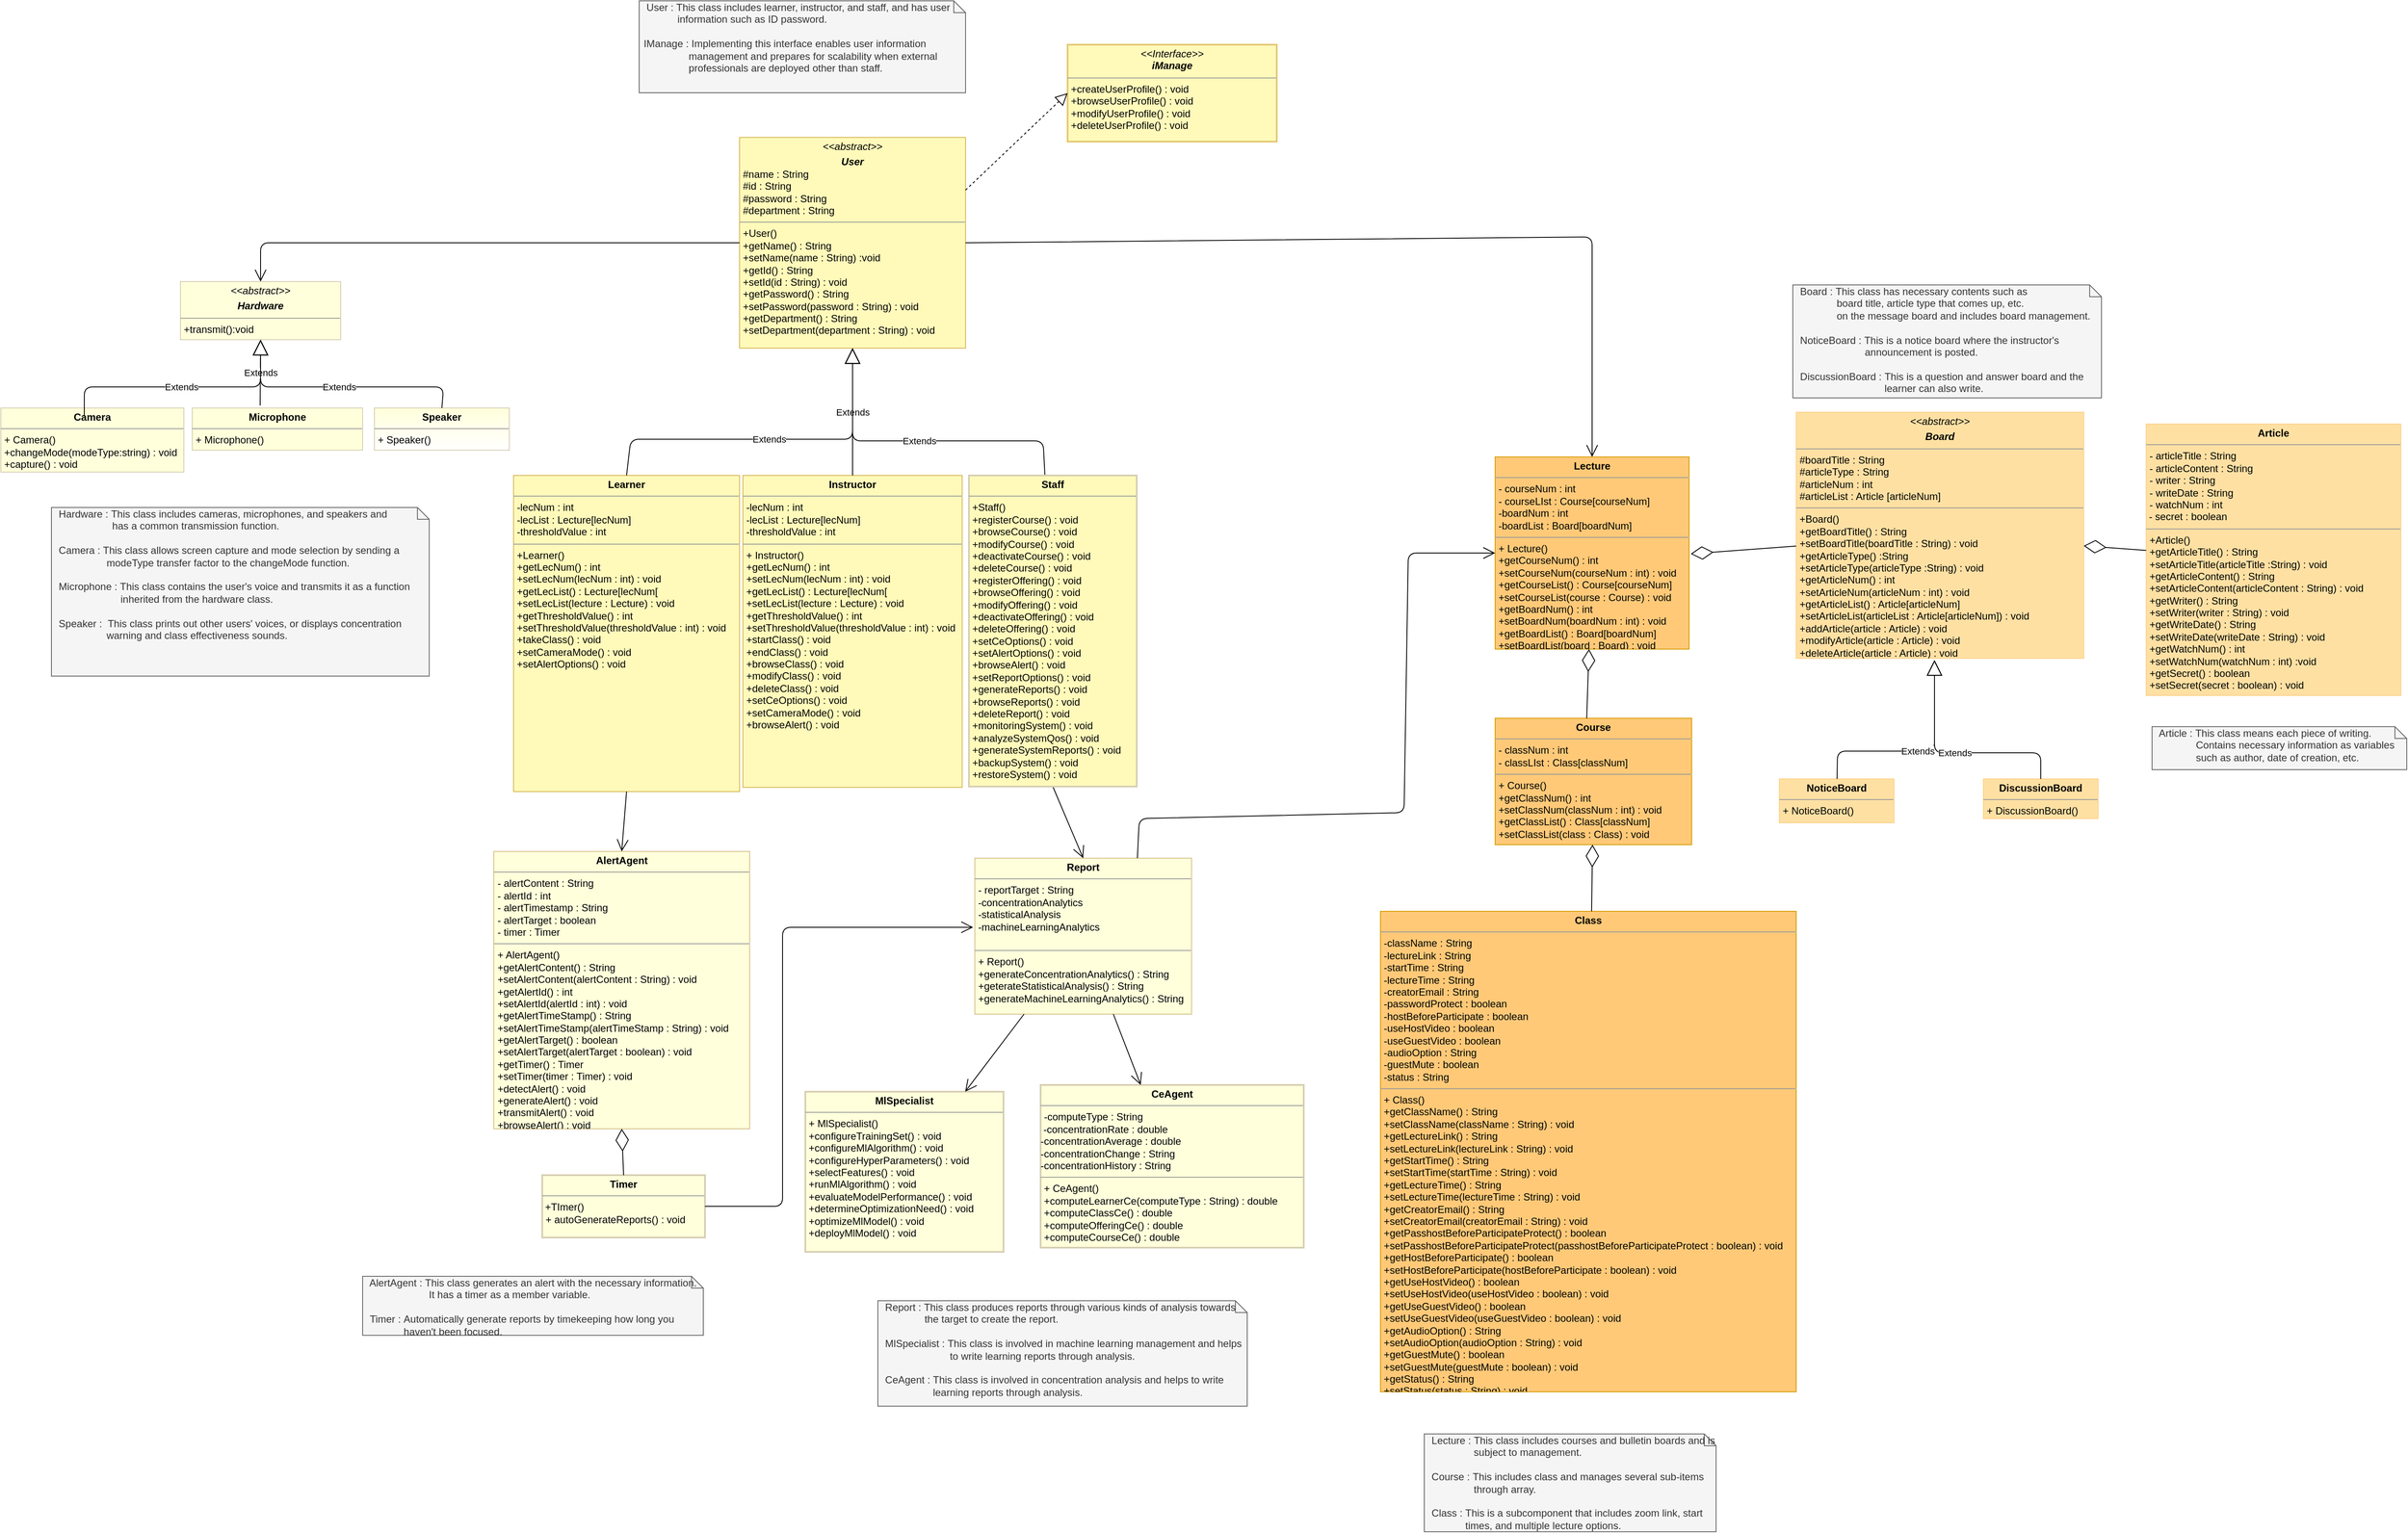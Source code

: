 <mxfile version="13.7.5" type="github">
  <diagram id="C5RBs43oDa-KdzZeNtuy" name="Page-1">
    <mxGraphModel dx="1613" dy="835" grid="0" gridSize="10" guides="1" tooltips="1" connect="1" arrows="1" fold="1" page="0" pageScale="1" pageWidth="827" pageHeight="1169" math="0" shadow="0">
      <root>
        <mxCell id="WIyWlLk6GJQsqaUBKTNV-0" />
        <mxCell id="WIyWlLk6GJQsqaUBKTNV-1" parent="WIyWlLk6GJQsqaUBKTNV-0" />
        <mxCell id="zkfFHV4jXpPFQw0GAbJ--16" value="" style="endArrow=block;endSize=10;endFill=0;shadow=0;strokeWidth=1;rounded=0;edgeStyle=elbowEdgeStyle;elbow=vertical;" parent="WIyWlLk6GJQsqaUBKTNV-1" edge="1">
          <mxGeometry width="160" relative="1" as="geometry">
            <mxPoint x="210" y="373" as="sourcePoint" />
            <mxPoint x="300" y="258" as="targetPoint" />
          </mxGeometry>
        </mxCell>
        <mxCell id="x_yw0JGO0CKYukrU0RF4-1" value="&lt;p style=&quot;margin: 0px ; margin-top: 4px ; text-align: center&quot;&gt;&lt;b&gt;Learner&lt;/b&gt;&lt;/p&gt;&lt;hr size=&quot;1&quot;&gt;&lt;p style=&quot;margin: 0px ; margin-left: 4px&quot;&gt;-lecNum : int&lt;/p&gt;&lt;p style=&quot;margin: 0px ; margin-left: 4px&quot;&gt;-lecList : Lecture[lecNum]&lt;/p&gt;&lt;p style=&quot;margin: 0px ; margin-left: 4px&quot;&gt;-thresholdValue : int&lt;br&gt;&lt;/p&gt;&lt;hr size=&quot;1&quot;&gt;&lt;p style=&quot;margin: 0px ; margin-left: 4px&quot;&gt;+Learner()&lt;/p&gt;&lt;p style=&quot;margin: 0px ; margin-left: 4px&quot;&gt;+getLecNum() : int&lt;/p&gt;&lt;p style=&quot;margin: 0px ; margin-left: 4px&quot;&gt;+setLecNum(lecNum : int) : void&lt;/p&gt;&lt;p style=&quot;margin: 0px ; margin-left: 4px&quot;&gt;+getLecList() : Lecture[lecNum[&lt;/p&gt;&lt;p style=&quot;margin: 0px ; margin-left: 4px&quot;&gt;+setLecList(lecture : Lecture) : void&lt;/p&gt;&lt;p style=&quot;margin: 0px 0px 0px 4px&quot;&gt;+getThresholdValue() : int&lt;/p&gt;&lt;p style=&quot;margin: 0px 0px 0px 4px&quot;&gt;+setThresholdValue(thresholdValue : int) : void&lt;/p&gt;&lt;p style=&quot;margin: 0px 0px 0px 4px&quot;&gt;+takeClass() : void&lt;/p&gt;&lt;p style=&quot;margin: 0px 0px 0px 4px&quot;&gt;+setCameraMode() : void&lt;/p&gt;&lt;p style=&quot;margin: 0px 0px 0px 4px&quot;&gt;+setAlertOptions() : void&lt;/p&gt;&lt;p style=&quot;margin: 0px 0px 0px 4px&quot;&gt;&lt;br&gt;&lt;/p&gt;" style="verticalAlign=top;align=left;overflow=fill;fontSize=12;fontFamily=Helvetica;html=1;strokeColor=#d6b656;fillColor=#FFFABA;" parent="WIyWlLk6GJQsqaUBKTNV-1" vertex="1">
          <mxGeometry x="-166" y="223" width="268" height="375" as="geometry" />
        </mxCell>
        <mxCell id="x_yw0JGO0CKYukrU0RF4-2" value="&lt;p style=&quot;margin: 0px ; margin-top: 4px ; text-align: center&quot;&gt;&lt;b&gt;Instructor&lt;/b&gt;&lt;/p&gt;&lt;hr size=&quot;1&quot;&gt;&lt;p style=&quot;margin: 0px 0px 0px 4px&quot;&gt;-lecNum : int&lt;/p&gt;&lt;p style=&quot;margin: 0px ; margin-left: 4px&quot;&gt;&lt;span&gt;-lecList : Lecture[lecNum]&lt;/span&gt;&lt;/p&gt;&lt;p style=&quot;margin: 0px ; margin-left: 4px&quot;&gt;&lt;span&gt;-thresholdValue : int&lt;/span&gt;&lt;br&gt;&lt;/p&gt;&lt;hr size=&quot;1&quot;&gt;&lt;p style=&quot;margin: 0px ; margin-left: 4px&quot;&gt;+ Instructor()&lt;/p&gt;&lt;p style=&quot;margin: 0px 0px 0px 4px&quot;&gt;+getLecNum() : int&lt;/p&gt;&lt;p style=&quot;margin: 0px 0px 0px 4px&quot;&gt;+setLecNum(lecNum : int) : void&lt;/p&gt;&lt;p style=&quot;margin: 0px 0px 0px 4px&quot;&gt;+getLecList() : Lecture[lecNum[&lt;/p&gt;&lt;p style=&quot;margin: 0px 0px 0px 4px&quot;&gt;+setLecList(lecture : Lecture) : void&lt;/p&gt;&lt;p style=&quot;margin: 0px 0px 0px 4px&quot;&gt;+getThresholdValue() : int&lt;/p&gt;&lt;p style=&quot;margin: 0px 0px 0px 4px&quot;&gt;+setThresholdValue(thresholdValue : int) : void&lt;/p&gt;&lt;p style=&quot;margin: 0px 0px 0px 4px&quot;&gt;+startClass() : void&lt;/p&gt;&lt;p style=&quot;margin: 0px 0px 0px 4px&quot;&gt;+endClass() : void&lt;/p&gt;&lt;p style=&quot;margin: 0px 0px 0px 4px&quot;&gt;+browseClass() : void&lt;/p&gt;&lt;p style=&quot;margin: 0px 0px 0px 4px&quot;&gt;+modifyClass() : void&lt;/p&gt;&lt;p style=&quot;margin: 0px 0px 0px 4px&quot;&gt;+deleteClass() : void&lt;/p&gt;&lt;p style=&quot;margin: 0px 0px 0px 4px&quot;&gt;+setCeOptions() : void&lt;/p&gt;&lt;p style=&quot;margin: 0px 0px 0px 4px&quot;&gt;+setCameraMode() : void&lt;/p&gt;&lt;p style=&quot;margin: 0px 0px 0px 4px&quot;&gt;+browseAlert() : void&lt;/p&gt;" style="verticalAlign=top;align=left;overflow=fill;fontSize=12;fontFamily=Helvetica;html=1;strokeColor=#d6b656;fillColor=#FFFABA;" parent="WIyWlLk6GJQsqaUBKTNV-1" vertex="1">
          <mxGeometry x="106" y="223" width="260" height="370" as="geometry" />
        </mxCell>
        <mxCell id="x_yw0JGO0CKYukrU0RF4-4" value="&lt;p style=&quot;margin: 0px ; margin-top: 4px ; text-align: center&quot;&gt;&lt;i&gt;&amp;lt;&amp;lt;abstract&amp;gt;&amp;gt;&lt;/i&gt;&lt;/p&gt;&lt;p style=&quot;margin: 0px ; margin-top: 4px ; text-align: center&quot;&gt;&lt;b&gt;&lt;i&gt;User&lt;/i&gt;&lt;/b&gt;&lt;/p&gt;&lt;p style=&quot;margin: 0px ; margin-left: 4px&quot;&gt;#name : String&lt;/p&gt;&lt;p style=&quot;margin: 0px ; margin-left: 4px&quot;&gt;#id : String&lt;/p&gt;&lt;p style=&quot;margin: 0px ; margin-left: 4px&quot;&gt;#password : String&lt;/p&gt;&lt;p style=&quot;margin: 0px ; margin-left: 4px&quot;&gt;#department : String&lt;br&gt;&lt;/p&gt;&lt;hr size=&quot;1&quot;&gt;&lt;p style=&quot;margin: 0px ; margin-left: 4px&quot;&gt;+User()&lt;/p&gt;&lt;p style=&quot;margin: 0px ; margin-left: 4px&quot;&gt;+getName() : String&lt;/p&gt;&lt;p style=&quot;margin: 0px ; margin-left: 4px&quot;&gt;+setName(name : String) :void&lt;/p&gt;&lt;p style=&quot;margin: 0px ; margin-left: 4px&quot;&gt;+getId() : String&lt;/p&gt;&lt;p style=&quot;margin: 0px ; margin-left: 4px&quot;&gt;+setId(id : String) : void&lt;/p&gt;&lt;p style=&quot;margin: 0px ; margin-left: 4px&quot;&gt;+getPassword() : String&lt;/p&gt;&lt;p style=&quot;margin: 0px ; margin-left: 4px&quot;&gt;+setPassword(password : String) : void&lt;/p&gt;&lt;p style=&quot;margin: 0px ; margin-left: 4px&quot;&gt;+getDepartment() : String&lt;/p&gt;&lt;p style=&quot;margin: 0px ; margin-left: 4px&quot;&gt;+setDepartment(department : String) : void&lt;/p&gt;&lt;p style=&quot;margin: 0px ; margin-left: 4px&quot;&gt;&lt;br&gt;&lt;/p&gt;&lt;p style=&quot;margin: 0px ; margin-left: 4px&quot;&gt;&lt;br&gt;&lt;/p&gt;" style="verticalAlign=top;align=left;overflow=fill;fontSize=12;fontFamily=Helvetica;html=1;strokeColor=#d6b656;fillColor=#FFFABA;" parent="WIyWlLk6GJQsqaUBKTNV-1" vertex="1">
          <mxGeometry x="102" y="-178" width="268" height="250" as="geometry" />
        </mxCell>
        <mxCell id="x_yw0JGO0CKYukrU0RF4-10" value="&lt;p style=&quot;margin: 0px ; margin-top: 4px ; text-align: center&quot;&gt;&lt;b&gt;Course&lt;/b&gt;&lt;/p&gt;&lt;hr size=&quot;1&quot;&gt;&lt;p style=&quot;margin: 0px 0px 0px 4px&quot;&gt;- classNum : int&lt;/p&gt;&lt;p style=&quot;margin: 0px 0px 0px 4px&quot;&gt;- classLIst : Class[classNum]&lt;/p&gt;&lt;hr size=&quot;1&quot;&gt;&lt;p style=&quot;margin: 0px ; margin-left: 4px&quot;&gt;+ Course()&lt;/p&gt;&lt;p style=&quot;margin: 0px 0px 0px 4px&quot;&gt;+getClassNum() : int&lt;/p&gt;&lt;p style=&quot;margin: 0px 0px 0px 4px&quot;&gt;+setClassNum(classNum : int) : void&lt;/p&gt;&lt;p style=&quot;margin: 0px 0px 0px 4px&quot;&gt;+getClassList() : Class[classNum]&lt;/p&gt;&lt;p style=&quot;margin: 0px 0px 0px 4px&quot;&gt;+setClassList(class : Class) : void&lt;/p&gt;" style="verticalAlign=top;align=left;overflow=fill;fontSize=12;fontFamily=Helvetica;html=1;strokeColor=#d79b00;fillColor=#FFC978;" parent="WIyWlLk6GJQsqaUBKTNV-1" vertex="1">
          <mxGeometry x="998" y="511" width="233" height="150" as="geometry" />
        </mxCell>
        <mxCell id="x_yw0JGO0CKYukrU0RF4-12" value="&lt;p style=&quot;margin: 0px ; margin-top: 4px ; text-align: center&quot;&gt;&lt;b&gt;Class&lt;/b&gt;&lt;/p&gt;&lt;hr size=&quot;1&quot;&gt;&lt;p style=&quot;margin: 0px ; margin-left: 4px&quot;&gt;-className : String&lt;/p&gt;&lt;p style=&quot;margin: 0px ; margin-left: 4px&quot;&gt;-lectureLink : String&lt;/p&gt;&lt;p style=&quot;margin: 0px ; margin-left: 4px&quot;&gt;-startTime : String&lt;/p&gt;&lt;p style=&quot;margin: 0px ; margin-left: 4px&quot;&gt;-lectureTime : String&lt;/p&gt;&lt;p style=&quot;margin: 0px ; margin-left: 4px&quot;&gt;-creatorEmail : String&lt;/p&gt;&lt;p style=&quot;margin: 0px ; margin-left: 4px&quot;&gt;-passwordProtect : boolean&lt;/p&gt;&lt;p style=&quot;margin: 0px ; margin-left: 4px&quot;&gt;-hostBeforeParticipate : boolean&lt;/p&gt;&lt;p style=&quot;margin: 0px ; margin-left: 4px&quot;&gt;-useHostVideo : boolean&lt;/p&gt;&lt;p style=&quot;margin: 0px ; margin-left: 4px&quot;&gt;-useGuestVideo : boolean&lt;/p&gt;&lt;p style=&quot;margin: 0px ; margin-left: 4px&quot;&gt;-audioOption : String&lt;/p&gt;&lt;p style=&quot;margin: 0px ; margin-left: 4px&quot;&gt;-guestMute : boolean&lt;/p&gt;&lt;p style=&quot;margin: 0px ; margin-left: 4px&quot;&gt;-status : String&lt;/p&gt;&lt;hr size=&quot;1&quot;&gt;&lt;p style=&quot;margin: 0px ; margin-left: 4px&quot;&gt;+ Class()&lt;/p&gt;&lt;p style=&quot;margin: 0px ; margin-left: 4px&quot;&gt;+getClassName() : String&lt;/p&gt;&lt;p style=&quot;margin: 0px ; margin-left: 4px&quot;&gt;+setClassName(className : String) : void&lt;/p&gt;&lt;p style=&quot;margin: 0px ; margin-left: 4px&quot;&gt;+getLectureLink() : String&lt;/p&gt;&lt;p style=&quot;margin: 0px ; margin-left: 4px&quot;&gt;+setLectureLink(lectureLink : String) : void&lt;/p&gt;&lt;p style=&quot;margin: 0px ; margin-left: 4px&quot;&gt;+getStartTime() : String&lt;/p&gt;&lt;p style=&quot;margin: 0px ; margin-left: 4px&quot;&gt;+setStartTime(startTime : String) : void&lt;/p&gt;&lt;p style=&quot;margin: 0px ; margin-left: 4px&quot;&gt;+getLectureTime() : String&lt;/p&gt;&lt;p style=&quot;margin: 0px ; margin-left: 4px&quot;&gt;+setLectureTime(lectureTime : String) : void&lt;/p&gt;&lt;p style=&quot;margin: 0px ; margin-left: 4px&quot;&gt;+getCreatorEmail() : String&lt;/p&gt;&lt;p style=&quot;margin: 0px ; margin-left: 4px&quot;&gt;+setCreatorEmail(creatorEmail : String) : void&lt;/p&gt;&lt;p style=&quot;margin: 0px ; margin-left: 4px&quot;&gt;+getPasshostBeforeParticipateProtect() : boolean&lt;/p&gt;&lt;p style=&quot;margin: 0px ; margin-left: 4px&quot;&gt;+setPasshostBeforeParticipateProtect(passhostBeforeParticipateProtect : boolean) : void&lt;/p&gt;&lt;p style=&quot;margin: 0px ; margin-left: 4px&quot;&gt;+getHostBeforeParticipate() : boolean&lt;/p&gt;&lt;p style=&quot;margin: 0px ; margin-left: 4px&quot;&gt;+setHostBeforeParticipate(hostBeforeParticipate : boolean) : void&lt;/p&gt;&lt;p style=&quot;margin: 0px ; margin-left: 4px&quot;&gt;+getUseHostVideo() : boolean&lt;/p&gt;&lt;p style=&quot;margin: 0px ; margin-left: 4px&quot;&gt;+setUseHostVideo(useHostVideo : boolean) : void&lt;/p&gt;&lt;p style=&quot;margin: 0px ; margin-left: 4px&quot;&gt;+getUseGuestVideo() : boolean&lt;/p&gt;&lt;p style=&quot;margin: 0px ; margin-left: 4px&quot;&gt;+setUseGuestVideo(useGuestVideo : boolean) : void&lt;/p&gt;&lt;p style=&quot;margin: 0px ; margin-left: 4px&quot;&gt;+getAudioOption() : String&lt;/p&gt;&lt;p style=&quot;margin: 0px ; margin-left: 4px&quot;&gt;+setAudioOption(audioOption : String) : void&lt;/p&gt;&lt;p style=&quot;margin: 0px ; margin-left: 4px&quot;&gt;+getGuestMute() : boolean&lt;/p&gt;&lt;p style=&quot;margin: 0px ; margin-left: 4px&quot;&gt;+setGuestMute(guestMute : boolean) : void&lt;/p&gt;&lt;p style=&quot;margin: 0px ; margin-left: 4px&quot;&gt;+getStatus() : String&lt;/p&gt;&lt;p style=&quot;margin: 0px ; margin-left: 4px&quot;&gt;+setStatus(status : String) : void&lt;/p&gt;&lt;p style=&quot;margin: 0px 0px 0px 4px&quot;&gt;&lt;br&gt;&lt;/p&gt;" style="verticalAlign=top;align=left;overflow=fill;fontSize=12;fontFamily=Helvetica;html=1;strokeColor=#d79b00;fillColor=#FFC978;" parent="WIyWlLk6GJQsqaUBKTNV-1" vertex="1">
          <mxGeometry x="862" y="740" width="493" height="570" as="geometry" />
        </mxCell>
        <mxCell id="x_yw0JGO0CKYukrU0RF4-18" value="&lt;p style=&quot;margin: 0px ; margin-top: 4px ; text-align: center&quot;&gt;&lt;i&gt;&amp;lt;&amp;lt;abstract&amp;gt;&amp;gt;&lt;/i&gt;&lt;i&gt;&lt;br&gt;&lt;/i&gt;&lt;/p&gt;&lt;p style=&quot;margin: 0px ; margin-top: 4px ; text-align: center&quot;&gt;&lt;b&gt;&lt;i&gt;Hardware&lt;/i&gt;&lt;/b&gt;&lt;/p&gt;&lt;hr size=&quot;1&quot;&gt;&lt;p style=&quot;margin: 0px ; margin-left: 4px&quot;&gt;+transmit():void&lt;br&gt;&lt;/p&gt;" style="verticalAlign=top;align=left;overflow=fill;fontSize=12;fontFamily=Helvetica;html=1;strokeColor=#D6CEB2;fillColor=#FFFFDB;" parent="WIyWlLk6GJQsqaUBKTNV-1" vertex="1">
          <mxGeometry x="-561" y="-7" width="190" height="69" as="geometry" />
        </mxCell>
        <mxCell id="x_yw0JGO0CKYukrU0RF4-20" value="&lt;p style=&quot;margin: 0px ; margin-top: 4px ; text-align: center&quot;&gt;&lt;b&gt;Speaker&lt;/b&gt;&lt;/p&gt;&lt;hr size=&quot;1&quot;&gt;&lt;p style=&quot;margin: 0px ; margin-left: 4px&quot;&gt;&lt;span&gt;+ Speaker()&lt;/span&gt;&lt;/p&gt;" style="verticalAlign=top;align=left;overflow=fill;fontSize=12;fontFamily=Helvetica;html=1;strokeColor=#D6CEB2;gradientColor=#ffffff;fillColor=#FFFFDB;" parent="WIyWlLk6GJQsqaUBKTNV-1" vertex="1">
          <mxGeometry x="-331" y="143" width="160" height="50" as="geometry" />
        </mxCell>
        <mxCell id="x_yw0JGO0CKYukrU0RF4-21" value="&lt;p style=&quot;margin: 0px ; margin-top: 4px ; text-align: center&quot;&gt;&lt;b&gt;Camera&lt;/b&gt;&lt;/p&gt;&lt;hr size=&quot;1&quot;&gt;&lt;p style=&quot;margin: 0px ; margin-left: 4px&quot;&gt;&lt;span&gt;+ Camera()&lt;/span&gt;&lt;br&gt;&lt;/p&gt;&lt;p style=&quot;margin: 0px ; margin-left: 4px&quot;&gt;+changeMode(modeType:string) : void&lt;/p&gt;&lt;p style=&quot;margin: 0px ; margin-left: 4px&quot;&gt;+capture() : void&lt;/p&gt;" style="verticalAlign=top;align=left;overflow=fill;fontSize=12;fontFamily=Helvetica;html=1;strokeColor=#D6CEB2;fillColor=#FFFFDB;" parent="WIyWlLk6GJQsqaUBKTNV-1" vertex="1">
          <mxGeometry x="-774" y="143" width="217" height="76" as="geometry" />
        </mxCell>
        <mxCell id="x_yw0JGO0CKYukrU0RF4-22" value="&lt;p style=&quot;margin: 0px ; margin-top: 4px ; text-align: center&quot;&gt;&lt;b&gt;Microphone&lt;/b&gt;&lt;/p&gt;&lt;hr size=&quot;1&quot;&gt;&lt;p style=&quot;margin: 0px ; margin-left: 4px&quot;&gt;&lt;span&gt;+ Microphone()&lt;/span&gt;&lt;br&gt;&lt;/p&gt;" style="verticalAlign=top;align=left;overflow=fill;fontSize=12;fontFamily=Helvetica;html=1;strokeColor=#D6CEB2;fillColor=#FFFFDB;" parent="WIyWlLk6GJQsqaUBKTNV-1" vertex="1">
          <mxGeometry x="-547" y="143" width="202" height="50" as="geometry" />
        </mxCell>
        <mxCell id="x_yw0JGO0CKYukrU0RF4-26" value="&lt;p style=&quot;margin: 0px ; margin-top: 4px ; text-align: center&quot;&gt;&lt;b&gt;DiscussionBoard&lt;/b&gt;&lt;/p&gt;&lt;hr size=&quot;1&quot;&gt;&lt;p style=&quot;margin: 0px ; margin-left: 4px&quot;&gt;&lt;/p&gt;&lt;p style=&quot;margin: 0px ; margin-left: 4px&quot;&gt;+ DiscussionBoard()&lt;/p&gt;" style="verticalAlign=top;align=left;overflow=fill;fontSize=12;fontFamily=Helvetica;html=1;strokeColor=#FCD188;fillColor=#FFE0A3;" parent="WIyWlLk6GJQsqaUBKTNV-1" vertex="1">
          <mxGeometry x="1577" y="583" width="136" height="47" as="geometry" />
        </mxCell>
        <mxCell id="x_yw0JGO0CKYukrU0RF4-46" value="&lt;p style=&quot;margin: 0px ; margin-top: 4px ; text-align: center&quot;&gt;&lt;b&gt;AlertAgent&lt;/b&gt;&lt;/p&gt;&lt;hr size=&quot;1&quot;&gt;&lt;p style=&quot;margin: 0px ; margin-left: 4px&quot;&gt;&lt;span&gt;- alertContent : String&lt;/span&gt;&lt;br&gt;&lt;/p&gt;&lt;p style=&quot;margin: 0px ; margin-left: 4px&quot;&gt;- alertId : int&lt;/p&gt;&lt;p style=&quot;margin: 0px ; margin-left: 4px&quot;&gt;- alertTimestamp : String&lt;/p&gt;&lt;p style=&quot;margin: 0px ; margin-left: 4px&quot;&gt;- alertTarget : boolean&lt;/p&gt;&lt;p style=&quot;margin: 0px ; margin-left: 4px&quot;&gt;- timer : Timer&lt;/p&gt;&lt;hr size=&quot;1&quot;&gt;&lt;p style=&quot;margin: 0px ; margin-left: 4px&quot;&gt;+ AlertAgent()&lt;/p&gt;&lt;p style=&quot;margin: 0px ; margin-left: 4px&quot;&gt;+getAlertContent() : String&lt;/p&gt;&lt;p style=&quot;margin: 0px ; margin-left: 4px&quot;&gt;+setAlertContent(alertContent : String) : void&lt;/p&gt;&lt;p style=&quot;margin: 0px ; margin-left: 4px&quot;&gt;+getAlertId() : int&lt;/p&gt;&lt;p style=&quot;margin: 0px ; margin-left: 4px&quot;&gt;+setAlertId(alertId : int) : void&lt;/p&gt;&lt;p style=&quot;margin: 0px ; margin-left: 4px&quot;&gt;+getAlertTimeStamp() : String&lt;/p&gt;&lt;p style=&quot;margin: 0px ; margin-left: 4px&quot;&gt;+setAlertTimeStamp(alertTimeStamp : String) : void&lt;/p&gt;&lt;p style=&quot;margin: 0px ; margin-left: 4px&quot;&gt;+getAlertTarget() : boolean&lt;/p&gt;&lt;p style=&quot;margin: 0px ; margin-left: 4px&quot;&gt;+setAlertTarget(alertTarget : boolean) : void&lt;/p&gt;&lt;p style=&quot;margin: 0px ; margin-left: 4px&quot;&gt;+getTimer() : Timer&lt;/p&gt;&lt;p style=&quot;margin: 0px ; margin-left: 4px&quot;&gt;+setTimer(timer : Timer) : void&lt;/p&gt;&lt;p style=&quot;margin: 0px ; margin-left: 4px&quot;&gt;+detectAlert() : void&lt;/p&gt;&lt;p style=&quot;margin: 0px ; margin-left: 4px&quot;&gt;+generateAlert() : void&lt;/p&gt;&lt;p style=&quot;margin: 0px ; margin-left: 4px&quot;&gt;+transmitAlert() : void&lt;/p&gt;&lt;p style=&quot;margin: 0px ; margin-left: 4px&quot;&gt;+browseAlert() : void&lt;/p&gt;" style="verticalAlign=top;align=left;overflow=fill;fontSize=12;fontFamily=Helvetica;html=1;fillColor=#FFFFDB;strokeColor=#D6C189;" parent="WIyWlLk6GJQsqaUBKTNV-1" vertex="1">
          <mxGeometry x="-189.46" y="669" width="303.46" height="329" as="geometry" />
        </mxCell>
        <mxCell id="x_yw0JGO0CKYukrU0RF4-54" value="&lt;p style=&quot;margin: 0px ; margin-top: 4px ; text-align: center&quot;&gt;&lt;b&gt;Report&lt;/b&gt;&lt;/p&gt;&lt;hr size=&quot;1&quot;&gt;&lt;p style=&quot;margin: 0px ; margin-left: 4px&quot;&gt;- reportTarget : String&lt;br&gt;&lt;/p&gt;&lt;p style=&quot;margin: 0px ; margin-left: 4px&quot;&gt;-concentrationAnalytics&lt;/p&gt;&lt;p style=&quot;margin: 0px ; margin-left: 4px&quot;&gt;-statisticalAnalysis&lt;/p&gt;&lt;p style=&quot;margin: 0px ; margin-left: 4px&quot;&gt;-machineLearningAnalytics&lt;br&gt;&lt;/p&gt;&lt;p style=&quot;margin: 0px ; margin-left: 4px&quot;&gt;&lt;br&gt;&lt;/p&gt;&lt;hr size=&quot;1&quot;&gt;&lt;p style=&quot;margin: 0px ; margin-left: 4px&quot;&gt;+ Report()&lt;br&gt;+generateConcentrationAnalytics() : String&lt;/p&gt;&lt;p style=&quot;margin: 0px ; margin-left: 4px&quot;&gt;+geterateStatisticalAnalysis() : String&lt;/p&gt;&lt;p style=&quot;margin: 0px ; margin-left: 4px&quot;&gt;+generateMachineLearningAnalytics() : String&lt;/p&gt;" style="verticalAlign=top;align=left;overflow=fill;fontSize=12;fontFamily=Helvetica;html=1;fillColor=#FFFFDB;strokeColor=#D6C189;" parent="WIyWlLk6GJQsqaUBKTNV-1" vertex="1">
          <mxGeometry x="381" y="677" width="257" height="185" as="geometry" />
        </mxCell>
        <mxCell id="x_yw0JGO0CKYukrU0RF4-62" value="" style="endArrow=open;endFill=1;endSize=12;html=1;exitX=0;exitY=0.5;exitDx=0;exitDy=0;entryX=0.5;entryY=0;entryDx=0;entryDy=0;" parent="WIyWlLk6GJQsqaUBKTNV-1" source="x_yw0JGO0CKYukrU0RF4-4" target="x_yw0JGO0CKYukrU0RF4-18" edge="1">
          <mxGeometry width="160" relative="1" as="geometry">
            <mxPoint x="183" y="325" as="sourcePoint" />
            <mxPoint x="343" y="325" as="targetPoint" />
            <Array as="points">
              <mxPoint x="-466" y="-53" />
            </Array>
          </mxGeometry>
        </mxCell>
        <mxCell id="x_yw0JGO0CKYukrU0RF4-64" value="" style="endArrow=open;endFill=1;endSize=12;html=1;exitX=0.5;exitY=1;exitDx=0;exitDy=0;entryX=0.5;entryY=0;entryDx=0;entryDy=0;" parent="WIyWlLk6GJQsqaUBKTNV-1" source="x_yw0JGO0CKYukrU0RF4-107" target="x_yw0JGO0CKYukrU0RF4-54" edge="1">
          <mxGeometry width="160" relative="1" as="geometry">
            <mxPoint x="337.5" y="-172" as="sourcePoint" />
            <mxPoint x="155.5" y="157" as="targetPoint" />
            <Array as="points" />
          </mxGeometry>
        </mxCell>
        <mxCell id="x_yw0JGO0CKYukrU0RF4-66" value="Extends" style="endArrow=block;endSize=16;endFill=0;html=1;entryX=0.5;entryY=1;entryDx=0;entryDy=0;exitX=0.5;exitY=0;exitDx=0;exitDy=0;" parent="WIyWlLk6GJQsqaUBKTNV-1" source="x_yw0JGO0CKYukrU0RF4-2" target="x_yw0JGO0CKYukrU0RF4-4" edge="1">
          <mxGeometry width="160" relative="1" as="geometry">
            <mxPoint x="222" y="404" as="sourcePoint" />
            <mxPoint x="382" y="404" as="targetPoint" />
          </mxGeometry>
        </mxCell>
        <mxCell id="x_yw0JGO0CKYukrU0RF4-67" value="Extends" style="endArrow=block;endSize=16;endFill=0;html=1;entryX=0.5;entryY=1;entryDx=0;entryDy=0;exitX=0.5;exitY=0;exitDx=0;exitDy=0;" parent="WIyWlLk6GJQsqaUBKTNV-1" source="x_yw0JGO0CKYukrU0RF4-1" target="x_yw0JGO0CKYukrU0RF4-4" edge="1">
          <mxGeometry width="160" relative="1" as="geometry">
            <mxPoint x="175.5" y="275" as="sourcePoint" />
            <mxPoint x="176" y="197" as="targetPoint" />
            <Array as="points">
              <mxPoint x="-27" y="180" />
              <mxPoint x="236" y="180" />
            </Array>
          </mxGeometry>
        </mxCell>
        <mxCell id="x_yw0JGO0CKYukrU0RF4-69" value="Extends" style="endArrow=block;endSize=16;endFill=0;html=1;entryX=0.5;entryY=1;entryDx=0;entryDy=0;" parent="WIyWlLk6GJQsqaUBKTNV-1" source="x_yw0JGO0CKYukrU0RF4-107" target="x_yw0JGO0CKYukrU0RF4-4" edge="1">
          <mxGeometry width="160" relative="1" as="geometry">
            <mxPoint x="453.4" y="219.766" as="sourcePoint" />
            <mxPoint x="176" y="197" as="targetPoint" />
            <Array as="points">
              <mxPoint x="462" y="182" />
              <mxPoint x="236" y="182" />
            </Array>
          </mxGeometry>
        </mxCell>
        <mxCell id="x_yw0JGO0CKYukrU0RF4-71" value="Extends" style="endArrow=block;endSize=16;endFill=0;html=1;entryX=0.5;entryY=1;entryDx=0;entryDy=0;exitX=0.5;exitY=0;exitDx=0;exitDy=0;" parent="WIyWlLk6GJQsqaUBKTNV-1" edge="1">
          <mxGeometry width="160" relative="1" as="geometry">
            <mxPoint x="-466.5" y="140" as="sourcePoint" />
            <mxPoint x="-466" y="62" as="targetPoint" />
          </mxGeometry>
        </mxCell>
        <mxCell id="x_yw0JGO0CKYukrU0RF4-72" value="Extends" style="endArrow=block;endSize=16;endFill=0;html=1;entryX=0.5;entryY=1;entryDx=0;entryDy=0;exitX=0.456;exitY=0.133;exitDx=0;exitDy=0;exitPerimeter=0;" parent="WIyWlLk6GJQsqaUBKTNV-1" source="x_yw0JGO0CKYukrU0RF4-21" edge="1">
          <mxGeometry width="160" relative="1" as="geometry">
            <mxPoint x="-617" y="143" as="sourcePoint" />
            <mxPoint x="-466" y="62" as="targetPoint" />
            <Array as="points">
              <mxPoint x="-675" y="118" />
              <mxPoint x="-466" y="118" />
            </Array>
          </mxGeometry>
        </mxCell>
        <mxCell id="x_yw0JGO0CKYukrU0RF4-73" value="Extends" style="endArrow=block;endSize=16;endFill=0;html=1;exitX=0.5;exitY=0;exitDx=0;exitDy=0;entryX=0.5;entryY=1;entryDx=0;entryDy=0;" parent="WIyWlLk6GJQsqaUBKTNV-1" source="x_yw0JGO0CKYukrU0RF4-20" edge="1">
          <mxGeometry width="160" relative="1" as="geometry">
            <mxPoint x="-307" y="139.01" as="sourcePoint" />
            <mxPoint x="-466" y="62" as="targetPoint" />
            <Array as="points">
              <mxPoint x="-249" y="118" />
              <mxPoint x="-466" y="118" />
            </Array>
          </mxGeometry>
        </mxCell>
        <mxCell id="x_yw0JGO0CKYukrU0RF4-76" value="&lt;p style=&quot;margin: 0px ; margin-top: 4px ; text-align: center&quot;&gt;&lt;b&gt;Lecture&lt;/b&gt;&lt;/p&gt;&lt;hr size=&quot;1&quot;&gt;&lt;p style=&quot;margin: 0px ; margin-left: 4px&quot;&gt;- courseNum : int&lt;/p&gt;&lt;p style=&quot;margin: 0px ; margin-left: 4px&quot;&gt;- courseLIst : Course[courseNum]&lt;/p&gt;&lt;p style=&quot;margin: 0px 0px 0px 4px&quot;&gt;-boardNum : int&lt;/p&gt;&lt;p style=&quot;margin: 0px 0px 0px 4px&quot;&gt;-boardList : Board[boardNum]&lt;/p&gt;&lt;hr size=&quot;1&quot;&gt;&lt;p style=&quot;margin: 0px ; margin-left: 4px&quot;&gt;+ Lecture()&lt;/p&gt;&lt;p style=&quot;margin: 0px ; margin-left: 4px&quot;&gt;+getCourseNum() : int&lt;/p&gt;&lt;p style=&quot;margin: 0px ; margin-left: 4px&quot;&gt;+setCourseNum(courseNum : int) : void&lt;/p&gt;&lt;p style=&quot;margin: 0px ; margin-left: 4px&quot;&gt;+getCourseList() : Course[courseNum]&lt;/p&gt;&lt;p style=&quot;margin: 0px ; margin-left: 4px&quot;&gt;+setCourseList(course : Course) : void&lt;/p&gt;&lt;p style=&quot;margin: 0px 0px 0px 4px&quot;&gt;+getBoardNum() : int&lt;/p&gt;&lt;p style=&quot;margin: 0px 0px 0px 4px&quot;&gt;+setBoardNum(boardNum : int) : void&lt;/p&gt;&lt;p style=&quot;margin: 0px 0px 0px 4px&quot;&gt;+getBoardList() : Board[boardNum]&lt;/p&gt;&lt;p style=&quot;margin: 0px 0px 0px 4px&quot;&gt;+setBoardList(board : Board) : void&lt;/p&gt;" style="verticalAlign=top;align=left;overflow=fill;fontSize=12;fontFamily=Helvetica;html=1;strokeColor=#d79b00;fillColor=#FFC978;" parent="WIyWlLk6GJQsqaUBKTNV-1" vertex="1">
          <mxGeometry x="998" y="201" width="230" height="228" as="geometry" />
        </mxCell>
        <mxCell id="x_yw0JGO0CKYukrU0RF4-77" value="" style="endArrow=diamondThin;endFill=0;endSize=24;html=1;exitX=0.466;exitY=0;exitDx=0;exitDy=0;exitPerimeter=0;" parent="WIyWlLk6GJQsqaUBKTNV-1" source="x_yw0JGO0CKYukrU0RF4-10" target="x_yw0JGO0CKYukrU0RF4-76" edge="1">
          <mxGeometry width="160" relative="1" as="geometry">
            <mxPoint x="1134.5" y="501" as="sourcePoint" />
            <mxPoint x="1294.5" y="501" as="targetPoint" />
          </mxGeometry>
        </mxCell>
        <mxCell id="x_yw0JGO0CKYukrU0RF4-78" value="" style="endArrow=diamondThin;endFill=0;endSize=24;html=1;" parent="WIyWlLk6GJQsqaUBKTNV-1" source="x_yw0JGO0CKYukrU0RF4-12" target="x_yw0JGO0CKYukrU0RF4-10" edge="1">
          <mxGeometry width="160" relative="1" as="geometry">
            <mxPoint x="1291.06" y="365" as="sourcePoint" />
            <mxPoint x="1292.546" y="319" as="targetPoint" />
          </mxGeometry>
        </mxCell>
        <mxCell id="x_yw0JGO0CKYukrU0RF4-82" value="&lt;p style=&quot;margin: 0px ; margin-top: 4px ; text-align: center&quot;&gt;&lt;i&gt;&amp;lt;&amp;lt;abstract&amp;gt;&amp;gt;&lt;/i&gt;&lt;i&gt;&lt;br&gt;&lt;/i&gt;&lt;/p&gt;&lt;p style=&quot;margin: 0px ; margin-top: 4px ; text-align: center&quot;&gt;&lt;b&gt;&lt;i&gt;Board&lt;/i&gt;&lt;/b&gt;&lt;/p&gt;&lt;hr size=&quot;1&quot;&gt;&lt;p style=&quot;margin: 0px ; margin-left: 4px&quot;&gt;#boardTitle : String&lt;/p&gt;&lt;p style=&quot;margin: 0px ; margin-left: 4px&quot;&gt;#articleType : String&lt;/p&gt;&lt;p style=&quot;margin: 0px ; margin-left: 4px&quot;&gt;#articleNum : int&lt;/p&gt;&lt;p style=&quot;margin: 0px ; margin-left: 4px&quot;&gt;#articleList : Article [articleNum]&lt;/p&gt;&lt;hr size=&quot;1&quot;&gt;&lt;p style=&quot;margin: 0px ; margin-left: 4px&quot;&gt;+Board()&lt;/p&gt;&lt;p style=&quot;margin: 0px ; margin-left: 4px&quot;&gt;+getBoardTitle() : String&lt;/p&gt;&lt;p style=&quot;margin: 0px ; margin-left: 4px&quot;&gt;+setBoardTitle(boardTitle : String) : void&lt;/p&gt;&lt;p style=&quot;margin: 0px ; margin-left: 4px&quot;&gt;+getArticleType() :String&lt;/p&gt;&lt;p style=&quot;margin: 0px ; margin-left: 4px&quot;&gt;+setArticleType(articleType :String) : void&lt;/p&gt;&lt;p style=&quot;margin: 0px ; margin-left: 4px&quot;&gt;+getArticleNum() : int&lt;/p&gt;&lt;p style=&quot;margin: 0px ; margin-left: 4px&quot;&gt;+setArticleNum(articleNum : int) : void&lt;/p&gt;&lt;p style=&quot;margin: 0px ; margin-left: 4px&quot;&gt;+getArticleList() : Article[articleNum]&lt;/p&gt;&lt;p style=&quot;margin: 0px ; margin-left: 4px&quot;&gt;+setArticleList(articleList : Article[articleNum]) : void&lt;/p&gt;&lt;p style=&quot;margin: 0px ; margin-left: 4px&quot;&gt;+addArticle(article : Article) : void&lt;/p&gt;&lt;p style=&quot;margin: 0px ; margin-left: 4px&quot;&gt;+modifyArticle(article : Article) : void&lt;/p&gt;&lt;p style=&quot;margin: 0px ; margin-left: 4px&quot;&gt;+deleteArticle(article : Article) : void&lt;/p&gt;" style="verticalAlign=top;align=left;overflow=fill;fontSize=12;fontFamily=Helvetica;html=1;strokeColor=#FCD188;fillColor=#FFE0A3;" parent="WIyWlLk6GJQsqaUBKTNV-1" vertex="1">
          <mxGeometry x="1355" y="148" width="341" height="292" as="geometry" />
        </mxCell>
        <mxCell id="x_yw0JGO0CKYukrU0RF4-83" value="&lt;p style=&quot;margin: 0px ; margin-top: 4px ; text-align: center&quot;&gt;&lt;b&gt;NoticeBoard&lt;/b&gt;&lt;/p&gt;&lt;hr size=&quot;1&quot;&gt;&lt;p style=&quot;margin: 0px ; margin-left: 4px&quot;&gt;+ NoticeBoard()&lt;/p&gt;" style="verticalAlign=top;align=left;overflow=fill;fontSize=12;fontFamily=Helvetica;html=1;strokeColor=#FCD188;fillColor=#FFE0A3;" parent="WIyWlLk6GJQsqaUBKTNV-1" vertex="1">
          <mxGeometry x="1335" y="583" width="136" height="52" as="geometry" />
        </mxCell>
        <mxCell id="x_yw0JGO0CKYukrU0RF4-86" value="" style="endArrow=diamondThin;endFill=0;endSize=24;html=1;entryX=1;entryY=0.5;entryDx=0;entryDy=0;" parent="WIyWlLk6GJQsqaUBKTNV-1" source="x_yw0JGO0CKYukrU0RF4-82" edge="1">
          <mxGeometry width="160" relative="1" as="geometry">
            <mxPoint x="1202" y="439" as="sourcePoint" />
            <mxPoint x="1230" y="316" as="targetPoint" />
          </mxGeometry>
        </mxCell>
        <mxCell id="x_yw0JGO0CKYukrU0RF4-88" value="Extends" style="endArrow=block;endSize=16;endFill=0;html=1;entryX=0.5;entryY=1;entryDx=0;entryDy=0;" parent="WIyWlLk6GJQsqaUBKTNV-1" source="x_yw0JGO0CKYukrU0RF4-83" edge="1">
          <mxGeometry width="160" relative="1" as="geometry">
            <mxPoint x="1256" y="593" as="sourcePoint" />
            <mxPoint x="1519" y="442" as="targetPoint" />
            <Array as="points">
              <mxPoint x="1404" y="550" />
              <mxPoint x="1519" y="550" />
            </Array>
          </mxGeometry>
        </mxCell>
        <mxCell id="x_yw0JGO0CKYukrU0RF4-89" value="Extends" style="endArrow=block;endSize=16;endFill=0;html=1;exitX=0.5;exitY=0;exitDx=0;exitDy=0;entryX=0.5;entryY=1;entryDx=0;entryDy=0;" parent="WIyWlLk6GJQsqaUBKTNV-1" source="x_yw0JGO0CKYukrU0RF4-26" edge="1">
          <mxGeometry width="160" relative="1" as="geometry">
            <mxPoint x="1826.0" y="593.99" as="sourcePoint" />
            <mxPoint x="1519" y="442" as="targetPoint" />
            <Array as="points">
              <mxPoint x="1645" y="552" />
              <mxPoint x="1519" y="552" />
            </Array>
          </mxGeometry>
        </mxCell>
        <mxCell id="x_yw0JGO0CKYukrU0RF4-91" value="&lt;p style=&quot;margin: 0px ; margin-top: 4px ; text-align: center&quot;&gt;&lt;b&gt;Article&lt;/b&gt;&lt;br&gt;&lt;/p&gt;&lt;hr size=&quot;1&quot;&gt;&lt;p style=&quot;margin: 0px ; margin-left: 4px&quot;&gt;- articleTitle : String&lt;/p&gt;&lt;p style=&quot;margin: 0px ; margin-left: 4px&quot;&gt;&lt;span&gt;- articleContent : String&lt;/span&gt;&lt;/p&gt;&lt;p style=&quot;margin: 0px 0px 0px 4px&quot;&gt;- writer : String&lt;/p&gt;&lt;p style=&quot;margin: 0px 0px 0px 4px&quot;&gt;- writeDate : String&lt;/p&gt;&lt;p style=&quot;margin: 0px 0px 0px 4px&quot;&gt;- watchNum : int&lt;/p&gt;&lt;div&gt;&amp;nbsp;- secret : boolean&lt;/div&gt;&lt;hr size=&quot;1&quot;&gt;&lt;p style=&quot;margin: 0px ; margin-left: 4px&quot;&gt;+Article()&lt;/p&gt;&lt;p style=&quot;margin: 0px ; margin-left: 4px&quot;&gt;+getArticleTitle() : String&lt;/p&gt;&lt;p style=&quot;margin: 0px ; margin-left: 4px&quot;&gt;+setArticleTitle(articleTitle :String) : void&lt;/p&gt;&lt;p style=&quot;margin: 0px ; margin-left: 4px&quot;&gt;+getArticleContent() : String&lt;/p&gt;&lt;p style=&quot;margin: 0px ; margin-left: 4px&quot;&gt;+setArticleContent(articleContent : String) : void&lt;/p&gt;&lt;p style=&quot;margin: 0px 0px 0px 4px&quot;&gt;+getWriter() : String&lt;/p&gt;&lt;p style=&quot;margin: 0px 0px 0px 4px&quot;&gt;+setWriter(writer : String) : void&lt;/p&gt;&lt;p style=&quot;margin: 0px 0px 0px 4px&quot;&gt;+getWriteDate() : String&lt;/p&gt;&lt;p style=&quot;margin: 0px 0px 0px 4px&quot;&gt;+setWriteDate(writeDate : String) : void&lt;/p&gt;&lt;p style=&quot;margin: 0px 0px 0px 4px&quot;&gt;+getWatchNum() : int&lt;/p&gt;&lt;p style=&quot;margin: 0px 0px 0px 4px&quot;&gt;+setWatchNum(watchNum : int) :void&lt;/p&gt;&lt;p style=&quot;margin: 0px 0px 0px 4px&quot;&gt;+getSecret() : boolean&lt;/p&gt;&lt;p style=&quot;margin: 0px 0px 0px 4px&quot;&gt;+setSecret(secret : boolean) : void&lt;/p&gt;" style="verticalAlign=top;align=left;overflow=fill;fontSize=12;fontFamily=Helvetica;html=1;strokeColor=#FCD188;fillColor=#FFE0A3;" parent="WIyWlLk6GJQsqaUBKTNV-1" vertex="1">
          <mxGeometry x="1770" y="162" width="302" height="322" as="geometry" />
        </mxCell>
        <mxCell id="x_yw0JGO0CKYukrU0RF4-92" value="" style="endArrow=diamondThin;endFill=0;endSize=24;html=1;" parent="WIyWlLk6GJQsqaUBKTNV-1" source="x_yw0JGO0CKYukrU0RF4-91" target="x_yw0JGO0CKYukrU0RF4-82" edge="1">
          <mxGeometry width="160" relative="1" as="geometry">
            <mxPoint x="1638" y="507" as="sourcePoint" />
            <mxPoint x="1925" y="355" as="targetPoint" />
          </mxGeometry>
        </mxCell>
        <mxCell id="x_yw0JGO0CKYukrU0RF4-102" value="&lt;p style=&quot;margin: 0px ; margin-top: 4px ; text-align: center&quot;&gt;&lt;i&gt;&amp;lt;&amp;lt;Interface&amp;gt;&amp;gt;&lt;/i&gt;&lt;br&gt;&lt;b&gt;&lt;i&gt;iManage&lt;/i&gt;&lt;/b&gt;&lt;/p&gt;&lt;hr size=&quot;1&quot;&gt;&lt;p style=&quot;margin: 0px 0px 0px 4px&quot;&gt;+createUserProfile() : void&lt;/p&gt;&lt;p style=&quot;margin: 0px 0px 0px 4px&quot;&gt;+browseUserProfile() : void&lt;/p&gt;&lt;p style=&quot;margin: 0px 0px 0px 4px&quot;&gt;+modifyUserProfile() : void&lt;/p&gt;&lt;p style=&quot;margin: 0px 0px 0px 4px&quot;&gt;+deleteUserProfile() : void&lt;/p&gt;" style="verticalAlign=top;align=left;overflow=fill;fontSize=12;fontFamily=Helvetica;html=1;strokeColor=#E3C872;strokeWidth=2;fillColor=#FFFABA;" parent="WIyWlLk6GJQsqaUBKTNV-1" vertex="1">
          <mxGeometry x="491" y="-288" width="248" height="115" as="geometry" />
        </mxCell>
        <mxCell id="x_yw0JGO0CKYukrU0RF4-103" value="" style="endArrow=block;dashed=1;endFill=0;endSize=12;html=1;exitX=1;exitY=0.25;exitDx=0;exitDy=0;entryX=0;entryY=0.5;entryDx=0;entryDy=0;" parent="WIyWlLk6GJQsqaUBKTNV-1" source="x_yw0JGO0CKYukrU0RF4-4" target="x_yw0JGO0CKYukrU0RF4-102" edge="1">
          <mxGeometry width="160" relative="1" as="geometry">
            <mxPoint x="348" y="156" as="sourcePoint" />
            <mxPoint x="508" y="156" as="targetPoint" />
          </mxGeometry>
        </mxCell>
        <mxCell id="x_yw0JGO0CKYukrU0RF4-106" value="" style="endArrow=open;endFill=1;endSize=12;html=1;exitX=1;exitY=0.5;exitDx=0;exitDy=0;entryX=0.5;entryY=0;entryDx=0;entryDy=0;" parent="WIyWlLk6GJQsqaUBKTNV-1" source="x_yw0JGO0CKYukrU0RF4-4" target="x_yw0JGO0CKYukrU0RF4-76" edge="1">
          <mxGeometry width="160" relative="1" as="geometry">
            <mxPoint x="519" y="431" as="sourcePoint" />
            <mxPoint x="679" y="431" as="targetPoint" />
            <Array as="points">
              <mxPoint x="1113" y="-60" />
            </Array>
          </mxGeometry>
        </mxCell>
        <mxCell id="x_yw0JGO0CKYukrU0RF4-107" value="&lt;p style=&quot;margin: 0px ; margin-top: 4px ; text-align: center&quot;&gt;&lt;b&gt;Staff&lt;/b&gt;&lt;/p&gt;&lt;hr size=&quot;1&quot;&gt;&lt;p style=&quot;margin: 0px ; margin-left: 4px&quot;&gt;&lt;/p&gt;&lt;p style=&quot;margin: 0px ; margin-left: 4px&quot;&gt;+Staff()&lt;/p&gt;&lt;p style=&quot;margin: 0px ; margin-left: 4px&quot;&gt;+registerCourse() : void&lt;/p&gt;&lt;p style=&quot;margin: 0px ; margin-left: 4px&quot;&gt;+browseCourse() : void&lt;/p&gt;&lt;p style=&quot;margin: 0px ; margin-left: 4px&quot;&gt;+modifyCourse() : void&lt;/p&gt;&lt;p style=&quot;margin: 0px ; margin-left: 4px&quot;&gt;+deactivateCourse() : void&lt;/p&gt;&lt;p style=&quot;margin: 0px ; margin-left: 4px&quot;&gt;+deleteCourse() : void&lt;/p&gt;&lt;p style=&quot;margin: 0px 0px 0px 4px&quot;&gt;+registerOffering() : void&lt;/p&gt;&lt;p style=&quot;margin: 0px 0px 0px 4px&quot;&gt;+browseOffering() : void&lt;/p&gt;&lt;p style=&quot;margin: 0px 0px 0px 4px&quot;&gt;+modifyOffering() : void&lt;/p&gt;&lt;p style=&quot;margin: 0px 0px 0px 4px&quot;&gt;+deactivateOffering() : void&lt;/p&gt;&lt;p style=&quot;margin: 0px 0px 0px 4px&quot;&gt;+deleteOffering() : void&lt;/p&gt;&lt;p style=&quot;margin: 0px 0px 0px 4px&quot;&gt;+setCeOptions() : void&lt;/p&gt;&lt;p style=&quot;margin: 0px 0px 0px 4px&quot;&gt;+setAlertOptions() : void&lt;/p&gt;&lt;p style=&quot;margin: 0px 0px 0px 4px&quot;&gt;+browseAlert() : void&lt;/p&gt;&lt;p style=&quot;margin: 0px 0px 0px 4px&quot;&gt;+setReportOptions() : void&lt;/p&gt;&lt;p style=&quot;margin: 0px 0px 0px 4px&quot;&gt;+generateReports() : void&lt;/p&gt;&lt;p style=&quot;margin: 0px 0px 0px 4px&quot;&gt;+browseReports() : void&lt;/p&gt;&lt;p style=&quot;margin: 0px 0px 0px 4px&quot;&gt;+deleteReport() : void&lt;/p&gt;&lt;p style=&quot;margin: 0px 0px 0px 4px&quot;&gt;+monitoringSystem() : void&lt;/p&gt;&lt;p style=&quot;margin: 0px 0px 0px 4px&quot;&gt;+analyzeSystemQos() : void&lt;/p&gt;&lt;p style=&quot;margin: 0px 0px 0px 4px&quot;&gt;+generateSystemReports() : void&lt;/p&gt;&lt;p style=&quot;margin: 0px 0px 0px 4px&quot;&gt;+backupSystem() : void&lt;/p&gt;&lt;p style=&quot;margin: 0px 0px 0px 4px&quot;&gt;+restoreSystem() : void&lt;/p&gt;" style="verticalAlign=top;align=left;overflow=fill;fontSize=12;fontFamily=Helvetica;html=1;strokeColor=#D6CEB2;strokeWidth=2;fillColor=#FFFABA;" parent="WIyWlLk6GJQsqaUBKTNV-1" vertex="1">
          <mxGeometry x="374" y="223" width="199" height="369" as="geometry" />
        </mxCell>
        <mxCell id="x_yw0JGO0CKYukrU0RF4-109" value="&lt;p style=&quot;margin: 0px ; margin-top: 4px ; text-align: center&quot;&gt;&lt;b&gt;CeAgent&lt;/b&gt;&lt;/p&gt;&lt;hr size=&quot;1&quot;&gt;&lt;p style=&quot;margin: 0px ; margin-left: 4px&quot;&gt;-computeType : String&lt;/p&gt;&amp;nbsp;-concentrationRate : double&lt;br&gt;-concentrationAverage : double&lt;br&gt;-concentrationChange : String&lt;br&gt;-concentrationHistory : String&lt;br&gt;&lt;hr size=&quot;1&quot;&gt;&lt;p style=&quot;margin: 0px ; margin-left: 4px&quot;&gt;+ CeAgent()&lt;/p&gt;&lt;p style=&quot;margin: 0px ; margin-left: 4px&quot;&gt;+computeLearnerCe(computeType : String) : double&lt;/p&gt;&lt;p style=&quot;margin: 0px ; margin-left: 4px&quot;&gt;+computeClassCe() : double&lt;/p&gt;&lt;p style=&quot;margin: 0px ; margin-left: 4px&quot;&gt;+computeOfferingCe() : double&lt;/p&gt;&lt;p style=&quot;margin: 0px ; margin-left: 4px&quot;&gt;+computeCourseCe() : double&lt;/p&gt;" style="verticalAlign=top;align=left;overflow=fill;fontSize=12;fontFamily=Helvetica;html=1;strokeColor=#D6CEB2;strokeWidth=2;fillColor=#FFFFDB;" parent="WIyWlLk6GJQsqaUBKTNV-1" vertex="1">
          <mxGeometry x="459" y="946" width="312" height="193" as="geometry" />
        </mxCell>
        <mxCell id="x_yw0JGO0CKYukrU0RF4-110" value="&lt;p style=&quot;margin: 0px ; margin-top: 4px ; text-align: center&quot;&gt;&lt;b&gt;Timer&lt;/b&gt;&lt;/p&gt;&lt;hr size=&quot;1&quot;&gt;&amp;nbsp;+TImer()&lt;br&gt;&lt;p style=&quot;margin: 0px ; margin-left: 4px&quot;&gt;+ autoGenerateReports() : void&lt;/p&gt;" style="verticalAlign=top;align=left;overflow=fill;fontSize=12;fontFamily=Helvetica;html=1;strokeColor=#D6CEB2;strokeWidth=2;fillColor=#FFFFDB;" parent="WIyWlLk6GJQsqaUBKTNV-1" vertex="1">
          <mxGeometry x="-132" y="1053" width="193" height="74" as="geometry" />
        </mxCell>
        <mxCell id="x_yw0JGO0CKYukrU0RF4-111" value="&lt;p style=&quot;margin: 0px ; margin-top: 4px ; text-align: center&quot;&gt;&lt;b&gt;MlSpecialist&lt;/b&gt;&lt;/p&gt;&lt;hr size=&quot;1&quot;&gt;&lt;p style=&quot;margin: 0px ; margin-left: 4px&quot;&gt;+ MlSpecialist()&lt;/p&gt;&lt;p style=&quot;margin: 0px ; margin-left: 4px&quot;&gt;+configureTrainingSet() : void&lt;/p&gt;&lt;p style=&quot;margin: 0px ; margin-left: 4px&quot;&gt;+configureMlAlgorithm() : void&lt;/p&gt;&lt;p style=&quot;margin: 0px ; margin-left: 4px&quot;&gt;+configureHyperParameters() : void&lt;/p&gt;&lt;p style=&quot;margin: 0px ; margin-left: 4px&quot;&gt;+selectFeatures() : void&lt;/p&gt;&lt;p style=&quot;margin: 0px ; margin-left: 4px&quot;&gt;+runMlAlgorithm() : void&lt;/p&gt;&lt;p style=&quot;margin: 0px ; margin-left: 4px&quot;&gt;+evaluateModelPerformance() : void&lt;/p&gt;&lt;p style=&quot;margin: 0px ; margin-left: 4px&quot;&gt;+determineOptimizationNeed() : void&lt;/p&gt;&lt;p style=&quot;margin: 0px ; margin-left: 4px&quot;&gt;+optimizeMlModel() : void&lt;/p&gt;&lt;p style=&quot;margin: 0px ; margin-left: 4px&quot;&gt;+deployMlModel() : void&lt;/p&gt;" style="verticalAlign=top;align=left;overflow=fill;fontSize=12;fontFamily=Helvetica;html=1;strokeColor=#D6CEB2;strokeWidth=2;fillColor=#FFFFDB;" parent="WIyWlLk6GJQsqaUBKTNV-1" vertex="1">
          <mxGeometry x="180" y="954" width="235" height="190" as="geometry" />
        </mxCell>
        <mxCell id="x_yw0JGO0CKYukrU0RF4-112" value="" style="endArrow=open;endFill=1;endSize=12;html=1;exitX=0.5;exitY=1;exitDx=0;exitDy=0;entryX=0.5;entryY=0;entryDx=0;entryDy=0;" parent="WIyWlLk6GJQsqaUBKTNV-1" source="x_yw0JGO0CKYukrU0RF4-1" target="x_yw0JGO0CKYukrU0RF4-46" edge="1">
          <mxGeometry width="160" relative="1" as="geometry">
            <mxPoint x="102" y="595" as="sourcePoint" />
            <mxPoint x="262" y="595" as="targetPoint" />
          </mxGeometry>
        </mxCell>
        <mxCell id="x_yw0JGO0CKYukrU0RF4-113" value="" style="endArrow=diamondThin;endFill=0;endSize=24;html=1;exitX=0.5;exitY=0;exitDx=0;exitDy=0;entryX=0.5;entryY=1;entryDx=0;entryDy=0;" parent="WIyWlLk6GJQsqaUBKTNV-1" source="x_yw0JGO0CKYukrU0RF4-110" target="x_yw0JGO0CKYukrU0RF4-46" edge="1">
          <mxGeometry width="160" relative="1" as="geometry">
            <mxPoint x="102" y="595" as="sourcePoint" />
            <mxPoint x="262" y="595" as="targetPoint" />
          </mxGeometry>
        </mxCell>
        <mxCell id="x_yw0JGO0CKYukrU0RF4-116" value="" style="endArrow=open;endFill=1;endSize=12;html=1;" parent="WIyWlLk6GJQsqaUBKTNV-1" source="x_yw0JGO0CKYukrU0RF4-54" target="x_yw0JGO0CKYukrU0RF4-109" edge="1">
          <mxGeometry width="160" relative="1" as="geometry">
            <mxPoint x="288" y="1074" as="sourcePoint" />
            <mxPoint x="448" y="1074" as="targetPoint" />
          </mxGeometry>
        </mxCell>
        <mxCell id="x_yw0JGO0CKYukrU0RF4-117" value="" style="endArrow=open;endFill=1;endSize=12;html=1;" parent="WIyWlLk6GJQsqaUBKTNV-1" source="x_yw0JGO0CKYukrU0RF4-54" target="x_yw0JGO0CKYukrU0RF4-111" edge="1">
          <mxGeometry width="160" relative="1" as="geometry">
            <mxPoint x="499.021" y="827" as="sourcePoint" />
            <mxPoint x="541.215" y="1095" as="targetPoint" />
          </mxGeometry>
        </mxCell>
        <mxCell id="BOWEdvyjD7r4g93K8zKh-2" value="&amp;nbsp; Hardware :&amp;nbsp;This class includes cameras, microphones, and speakers and &lt;br&gt;&amp;nbsp; &amp;nbsp; &amp;nbsp; &amp;nbsp; &amp;nbsp; &amp;nbsp; &amp;nbsp; &amp;nbsp; &amp;nbsp; &amp;nbsp; &amp;nbsp;has a common transmission function.&lt;br&gt;&lt;br&gt;&amp;nbsp; Camera : This class allows screen capture and mode selection by sending a &lt;br&gt;&amp;nbsp; &amp;nbsp; &amp;nbsp; &amp;nbsp; &amp;nbsp; &amp;nbsp; &amp;nbsp; &amp;nbsp; &amp;nbsp; &amp;nbsp;modeType transfer factor to the changeMode function.&lt;br&gt;&lt;br&gt;&amp;nbsp; Microphone :&amp;nbsp;This class contains the user&#39;s voice and transmits it as a function &lt;br&gt;&amp;nbsp; &amp;nbsp; &amp;nbsp; &amp;nbsp; &amp;nbsp; &amp;nbsp; &amp;nbsp; &amp;nbsp; &amp;nbsp; &amp;nbsp; &amp;nbsp; &amp;nbsp; inherited from the hardware class.&lt;br&gt;&lt;br&gt;&amp;nbsp; Speaker :&amp;nbsp;&amp;nbsp;This class prints out other users&#39; voices, or displays concentration &lt;br&gt;&amp;nbsp; &amp;nbsp; &amp;nbsp; &amp;nbsp; &amp;nbsp; &amp;nbsp; &amp;nbsp; &amp;nbsp; &amp;nbsp; &amp;nbsp;warning and class effectiveness sounds." style="shape=note;whiteSpace=wrap;html=1;size=14;verticalAlign=top;align=left;spacingTop=-6;strokeColor=#666666;fillColor=#f5f5f5;fontColor=#333333;" vertex="1" parent="WIyWlLk6GJQsqaUBKTNV-1">
          <mxGeometry x="-714" y="261" width="448" height="200" as="geometry" />
        </mxCell>
        <mxCell id="BOWEdvyjD7r4g93K8zKh-3" value="&amp;nbsp; User :&amp;nbsp;This class includes learner, instructor, and staff, and has user &lt;br&gt;&amp;nbsp; &amp;nbsp; &amp;nbsp; &amp;nbsp; &amp;nbsp; &amp;nbsp; &amp;nbsp;information such as ID password.&lt;br&gt;&lt;br&gt;&amp;nbsp;IManage :&amp;nbsp;Implementing this interface enables user information &lt;br&gt;&amp;nbsp; &amp;nbsp; &amp;nbsp; &amp;nbsp; &amp;nbsp; &amp;nbsp; &amp;nbsp; &amp;nbsp; &amp;nbsp;management and prepares for scalability when external &lt;br&gt;&amp;nbsp; &amp;nbsp; &amp;nbsp; &amp;nbsp; &amp;nbsp; &amp;nbsp; &amp;nbsp; &amp;nbsp; &amp;nbsp;professionals are deployed other than staff." style="shape=note;whiteSpace=wrap;html=1;size=14;verticalAlign=top;align=left;spacingTop=-6;strokeColor=#666666;fillColor=#f5f5f5;fontColor=#333333;" vertex="1" parent="WIyWlLk6GJQsqaUBKTNV-1">
          <mxGeometry x="-17" y="-340" width="387" height="109" as="geometry" />
        </mxCell>
        <mxCell id="BOWEdvyjD7r4g93K8zKh-4" value="&amp;nbsp; AlertAgent :&amp;nbsp;This class generates an alert with the necessary information. &lt;br&gt;&amp;nbsp; &amp;nbsp; &amp;nbsp; &amp;nbsp; &amp;nbsp; &amp;nbsp; &amp;nbsp; &amp;nbsp; &amp;nbsp; &amp;nbsp; &amp;nbsp; &amp;nbsp;It&amp;nbsp;has a timer as a member variable.&lt;br&gt;&lt;br&gt;&amp;nbsp; Timer :&amp;nbsp;Automatically generate reports by timekeeping how long you &lt;br&gt;&amp;nbsp; &amp;nbsp; &amp;nbsp; &amp;nbsp; &amp;nbsp; &amp;nbsp; &amp;nbsp; haven&#39;t been focused." style="shape=note;whiteSpace=wrap;html=1;size=14;verticalAlign=top;align=left;spacingTop=-6;strokeColor=#666666;fillColor=#f5f5f5;fontColor=#333333;" vertex="1" parent="WIyWlLk6GJQsqaUBKTNV-1">
          <mxGeometry x="-345" y="1173" width="404" height="70" as="geometry" />
        </mxCell>
        <mxCell id="BOWEdvyjD7r4g93K8zKh-5" value="" style="endArrow=open;endFill=1;endSize=12;html=1;exitX=0.75;exitY=0;exitDx=0;exitDy=0;entryX=0;entryY=0.5;entryDx=0;entryDy=0;" edge="1" parent="WIyWlLk6GJQsqaUBKTNV-1" source="x_yw0JGO0CKYukrU0RF4-54" target="x_yw0JGO0CKYukrU0RF4-76">
          <mxGeometry width="160" relative="1" as="geometry">
            <mxPoint x="833" y="436" as="sourcePoint" />
            <mxPoint x="993" y="436" as="targetPoint" />
            <Array as="points">
              <mxPoint x="576" y="630" />
              <mxPoint x="890" y="623" />
              <mxPoint x="895" y="315" />
            </Array>
          </mxGeometry>
        </mxCell>
        <mxCell id="BOWEdvyjD7r4g93K8zKh-6" value="" style="endArrow=open;endFill=1;endSize=12;html=1;exitX=1;exitY=0.5;exitDx=0;exitDy=0;entryX=-0.008;entryY=0.443;entryDx=0;entryDy=0;entryPerimeter=0;" edge="1" parent="WIyWlLk6GJQsqaUBKTNV-1" source="x_yw0JGO0CKYukrU0RF4-110" target="x_yw0JGO0CKYukrU0RF4-54">
          <mxGeometry width="160" relative="1" as="geometry">
            <mxPoint x="365" y="980" as="sourcePoint" />
            <mxPoint x="525" y="980" as="targetPoint" />
            <Array as="points">
              <mxPoint x="153" y="1090" />
              <mxPoint x="153" y="759" />
            </Array>
          </mxGeometry>
        </mxCell>
        <mxCell id="BOWEdvyjD7r4g93K8zKh-7" value="&amp;nbsp; Report :&amp;nbsp;This class produces reports through various kinds of analysis towards &lt;br&gt;&amp;nbsp; &amp;nbsp; &amp;nbsp; &amp;nbsp; &amp;nbsp; &amp;nbsp; &amp;nbsp; &amp;nbsp; the target to create the report.&lt;br&gt;&lt;br&gt;&amp;nbsp; MlSpecialist :&amp;nbsp;This class is involved in machine learning management and helps &lt;br&gt;&amp;nbsp; &amp;nbsp; &amp;nbsp; &amp;nbsp; &amp;nbsp; &amp;nbsp; &amp;nbsp; &amp;nbsp; &amp;nbsp; &amp;nbsp; &amp;nbsp; &amp;nbsp; &amp;nbsp;to write learning reports through analysis.&lt;br&gt;&lt;br&gt;&amp;nbsp; CeAgent :&amp;nbsp;This class is involved in concentration analysis and helps to write &lt;br&gt;&amp;nbsp; &amp;nbsp; &amp;nbsp; &amp;nbsp; &amp;nbsp; &amp;nbsp; &amp;nbsp; &amp;nbsp; &amp;nbsp; &amp;nbsp;learning reports through analysis." style="shape=note;whiteSpace=wrap;html=1;size=14;verticalAlign=top;align=left;spacingTop=-6;strokeColor=#666666;fillColor=#f5f5f5;fontColor=#333333;" vertex="1" parent="WIyWlLk6GJQsqaUBKTNV-1">
          <mxGeometry x="266" y="1202" width="438" height="125" as="geometry" />
        </mxCell>
        <mxCell id="BOWEdvyjD7r4g93K8zKh-8" value="&amp;nbsp; Lecture :&amp;nbsp;This class includes courses and bulletin boards and is &lt;br&gt;&amp;nbsp; &amp;nbsp; &amp;nbsp; &amp;nbsp; &amp;nbsp; &amp;nbsp; &amp;nbsp; &amp;nbsp; &amp;nbsp;subject to management.&lt;br&gt;&amp;nbsp;&lt;br&gt;&amp;nbsp; Course :&amp;nbsp;This includes class and manages several sub-items &lt;br&gt;&amp;nbsp; &amp;nbsp; &amp;nbsp; &amp;nbsp; &amp;nbsp; &amp;nbsp; &amp;nbsp; &amp;nbsp; &amp;nbsp;through array.&amp;nbsp;&lt;br&gt;&lt;br&gt;&amp;nbsp; Class :&amp;nbsp;This is a subcomponent that includes zoom link, start &lt;br&gt;&amp;nbsp; &amp;nbsp; &amp;nbsp; &amp;nbsp; &amp;nbsp; &amp;nbsp; &amp;nbsp; times, and multiple lecture options." style="shape=note;whiteSpace=wrap;html=1;size=14;verticalAlign=top;align=left;spacingTop=-6;strokeColor=#666666;fillColor=#f5f5f5;fontColor=#333333;" vertex="1" parent="WIyWlLk6GJQsqaUBKTNV-1">
          <mxGeometry x="914" y="1360" width="346" height="116" as="geometry" />
        </mxCell>
        <mxCell id="BOWEdvyjD7r4g93K8zKh-9" value="&amp;nbsp; Board :&amp;nbsp;This class has necessary contents such as &lt;br&gt;&amp;nbsp; &amp;nbsp; &amp;nbsp; &amp;nbsp; &amp;nbsp; &amp;nbsp; &amp;nbsp; &amp;nbsp;board title, article type that comes up, etc. &lt;br&gt;&amp;nbsp; &amp;nbsp; &amp;nbsp; &amp;nbsp; &amp;nbsp; &amp;nbsp; &amp;nbsp; &amp;nbsp;on the message board and includes board management.&lt;br&gt;&lt;br&gt;&amp;nbsp; NoticeBoard :&amp;nbsp;This is a notice board where the instructor&#39;s &lt;br&gt;&amp;nbsp; &amp;nbsp; &amp;nbsp; &amp;nbsp; &amp;nbsp; &amp;nbsp; &amp;nbsp; &amp;nbsp; &amp;nbsp; &amp;nbsp; &amp;nbsp; &amp;nbsp; &amp;nbsp;announcement is posted.&lt;br&gt;&lt;br&gt;&amp;nbsp; DiscussionBoard :&amp;nbsp;This is a question and answer board and the &lt;br&gt;&amp;nbsp; &amp;nbsp; &amp;nbsp; &amp;nbsp; &amp;nbsp; &amp;nbsp; &amp;nbsp; &amp;nbsp; &amp;nbsp; &amp;nbsp; &amp;nbsp; &amp;nbsp; &amp;nbsp; &amp;nbsp; &amp;nbsp; &amp;nbsp; learner can also write." style="shape=note;whiteSpace=wrap;html=1;size=14;verticalAlign=top;align=left;spacingTop=-6;strokeColor=#666666;fillColor=#f5f5f5;fontColor=#333333;" vertex="1" parent="WIyWlLk6GJQsqaUBKTNV-1">
          <mxGeometry x="1351" y="-3" width="366" height="134" as="geometry" />
        </mxCell>
        <mxCell id="BOWEdvyjD7r4g93K8zKh-10" value="&amp;nbsp; Article :&amp;nbsp;This class means each piece of writing. &lt;br&gt;&amp;nbsp; &amp;nbsp; &amp;nbsp; &amp;nbsp; &amp;nbsp; &amp;nbsp; &amp;nbsp; &amp;nbsp;Contains necessary information as variables &lt;br&gt;&amp;nbsp; &amp;nbsp; &amp;nbsp; &amp;nbsp; &amp;nbsp; &amp;nbsp; &amp;nbsp; &amp;nbsp;such as author, date of creation, etc." style="shape=note;whiteSpace=wrap;html=1;size=14;verticalAlign=top;align=left;spacingTop=-6;strokeColor=#666666;fillColor=#f5f5f5;fontColor=#333333;" vertex="1" parent="WIyWlLk6GJQsqaUBKTNV-1">
          <mxGeometry x="1777" y="521" width="302" height="51" as="geometry" />
        </mxCell>
      </root>
    </mxGraphModel>
  </diagram>
</mxfile>
